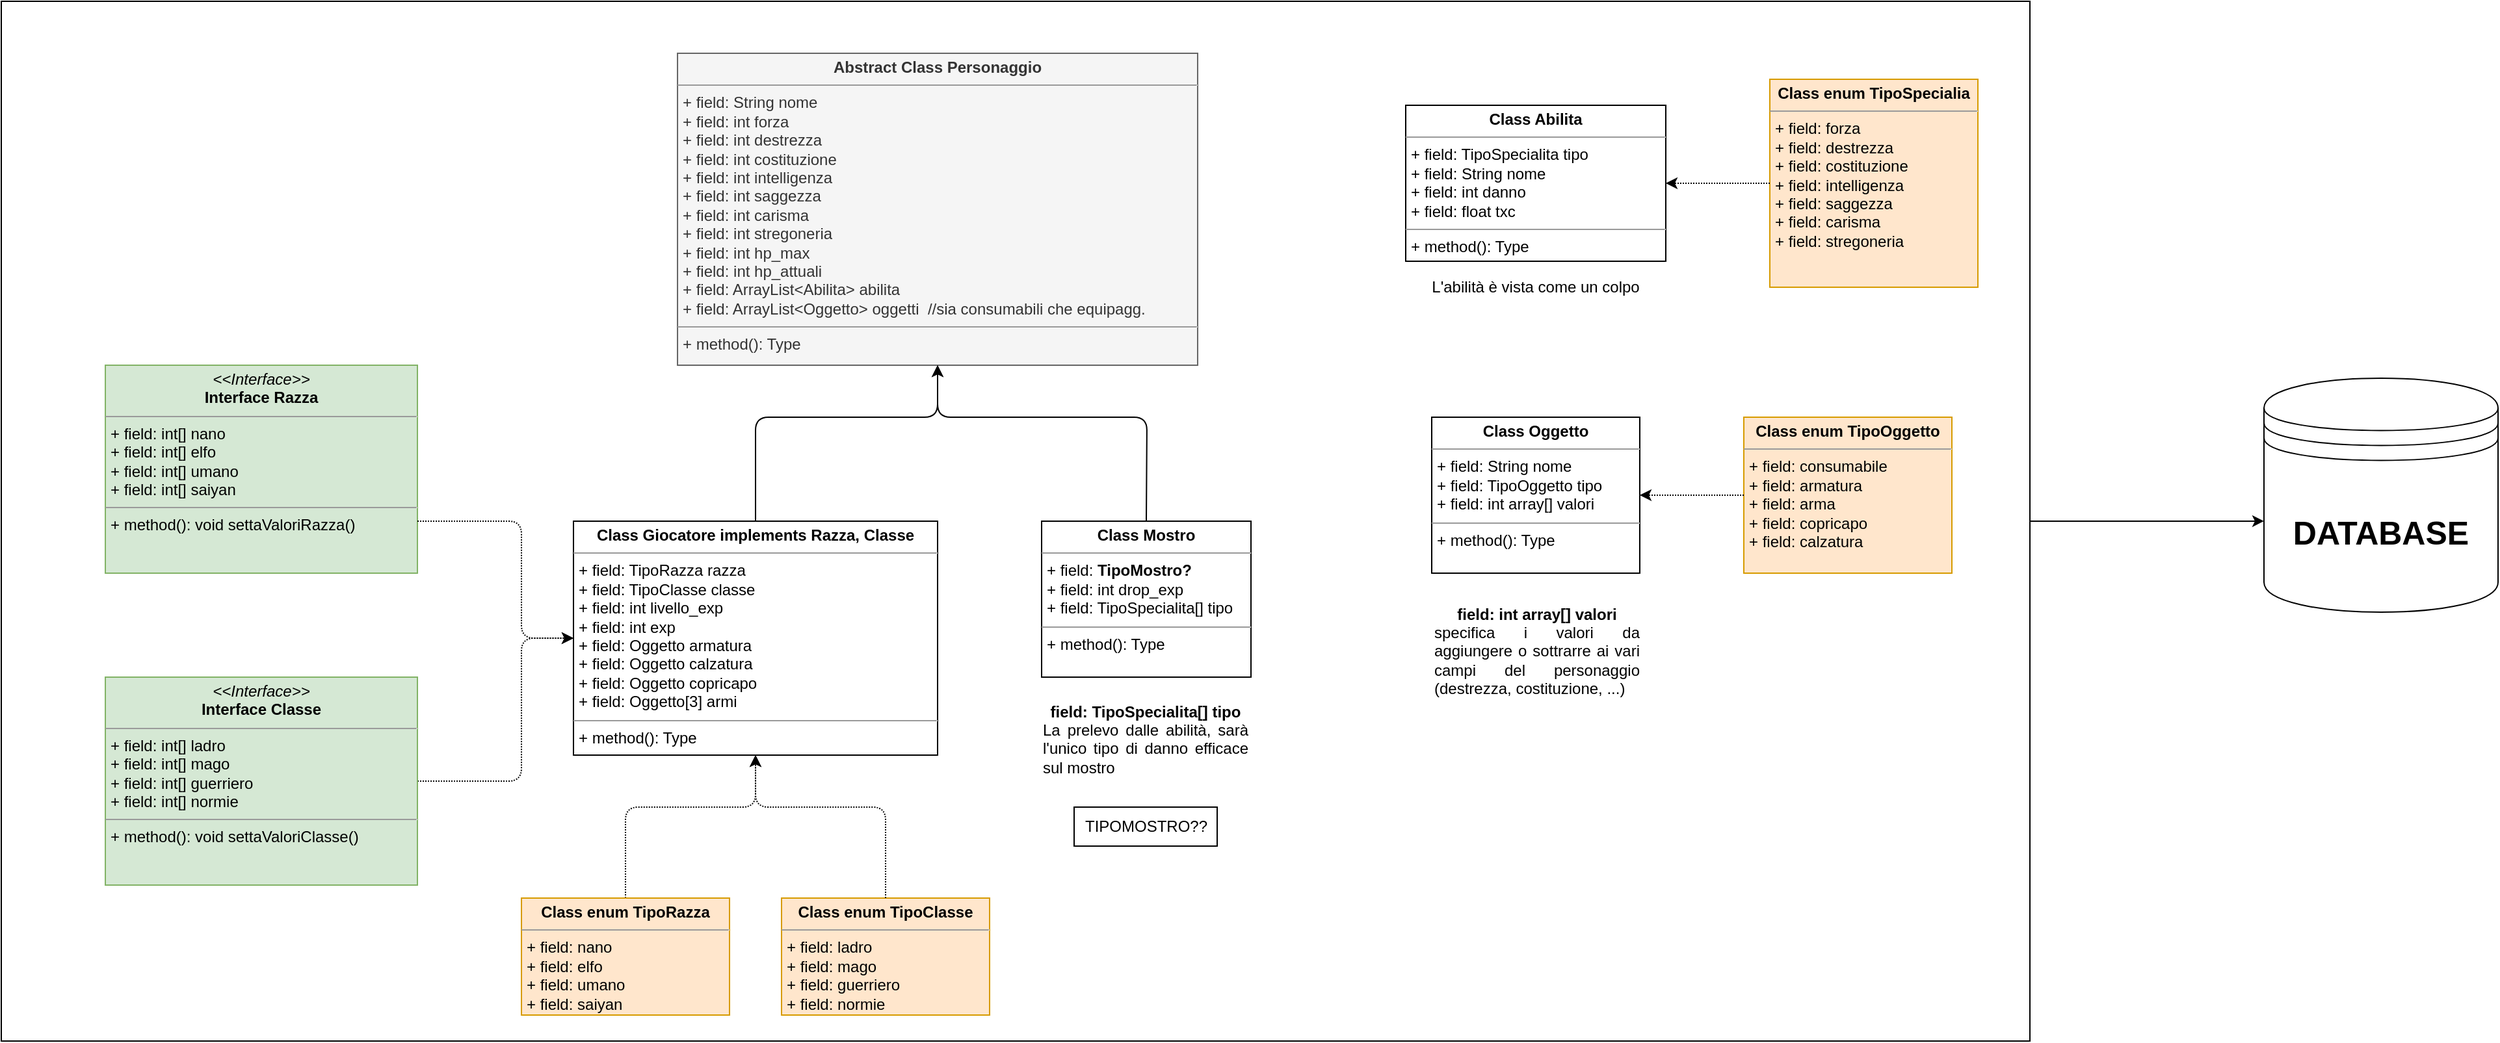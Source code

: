 <mxfile version="14.5.1" type="device"><diagram id="PpFdhZkzTtKQswlK1tEf" name="Pagina-1"><mxGraphModel dx="3299" dy="1215" grid="1" gridSize="10" guides="1" tooltips="1" connect="1" arrows="1" fold="1" page="1" pageScale="1" pageWidth="1169" pageHeight="827" math="0" shadow="0"><root><mxCell id="0"/><mxCell id="1" parent="0"/><mxCell id="NZSyM8BjI7ZHnASUAP0h-25" value="" style="rounded=0;whiteSpace=wrap;html=1;" vertex="1" parent="1"><mxGeometry x="-320" width="1560" height="800" as="geometry"/></mxCell><mxCell id="bzQ3OlqagobDSiWc3f1m-5" value="&lt;p style=&quot;margin: 0px ; margin-top: 4px ; text-align: center&quot;&gt;&lt;b&gt;Abstract Class Personaggio&lt;/b&gt;&lt;/p&gt;&lt;hr size=&quot;1&quot;&gt;&lt;p style=&quot;margin: 0px ; margin-left: 4px&quot;&gt;+ field: String nome&lt;/p&gt;&lt;p style=&quot;margin: 0px ; margin-left: 4px&quot;&gt;+ field: int forza&lt;br&gt;&lt;/p&gt;&lt;p style=&quot;margin: 0px ; margin-left: 4px&quot;&gt;+ field: int destrezza&lt;br&gt;&lt;/p&gt;&lt;p style=&quot;margin: 0px ; margin-left: 4px&quot;&gt;+ field: int costituzione&lt;br&gt;&lt;/p&gt;&lt;p style=&quot;margin: 0px ; margin-left: 4px&quot;&gt;+ field: int intelligenza&lt;br&gt;&lt;/p&gt;&lt;p style=&quot;margin: 0px ; margin-left: 4px&quot;&gt;+ field: int saggezza&lt;br&gt;&lt;/p&gt;&lt;p style=&quot;margin: 0px ; margin-left: 4px&quot;&gt;+ field: int carisma&lt;br&gt;&lt;/p&gt;&lt;p style=&quot;margin: 0px ; margin-left: 4px&quot;&gt;+ field: int stregoneria&lt;/p&gt;&lt;p style=&quot;margin: 0px ; margin-left: 4px&quot;&gt;+ field: int hp_max&lt;br&gt;&lt;/p&gt;&lt;p style=&quot;margin: 0px ; margin-left: 4px&quot;&gt;+ field: int hp_attuali&lt;br&gt;&lt;/p&gt;&lt;p style=&quot;margin: 0px ; margin-left: 4px&quot;&gt;+ field: ArrayList&amp;lt;Abilita&amp;gt; abilita&lt;br&gt;&lt;/p&gt;&lt;p style=&quot;margin: 0px ; margin-left: 4px&quot;&gt;+ field: ArrayList&amp;lt;Oggetto&amp;gt; oggetti&amp;nbsp; //sia consumabili che equipagg.&lt;br&gt;&lt;/p&gt;&lt;hr size=&quot;1&quot;&gt;&lt;p style=&quot;margin: 0px ; margin-left: 4px&quot;&gt;+ method(): Type&lt;/p&gt;" style="verticalAlign=top;align=left;overflow=fill;fontSize=12;fontFamily=Helvetica;html=1;fillColor=#f5f5f5;strokeColor=#666666;fontColor=#333333;" parent="1" vertex="1"><mxGeometry x="200" y="40" width="400" height="240" as="geometry"/></mxCell><mxCell id="bzQ3OlqagobDSiWc3f1m-7" value="&lt;p style=&quot;margin: 0px ; margin-top: 4px ; text-align: center&quot;&gt;&lt;b&gt;Class Giocatore implements Razza, Classe&lt;/b&gt;&lt;/p&gt;&lt;hr size=&quot;1&quot;&gt;&lt;p style=&quot;margin: 0px ; margin-left: 4px&quot;&gt;&lt;span&gt;+ field: TipoRazza razza&lt;/span&gt;&lt;br&gt;&lt;/p&gt;&lt;p style=&quot;margin: 0px ; margin-left: 4px&quot;&gt;+ field: TipoClasse classe&lt;span&gt;&lt;br&gt;&lt;/span&gt;&lt;/p&gt;&lt;p style=&quot;margin: 0px ; margin-left: 4px&quot;&gt;+ field: int livello_exp&lt;br&gt;&lt;/p&gt;&lt;p style=&quot;margin: 0px ; margin-left: 4px&quot;&gt;+ field: int exp&lt;br&gt;&lt;/p&gt;&lt;p style=&quot;margin: 0px ; margin-left: 4px&quot;&gt;+ field: Oggetto armatura&lt;br&gt;&lt;/p&gt;&lt;p style=&quot;margin: 0px ; margin-left: 4px&quot;&gt;+ field: Oggetto calzatura&lt;br&gt;&lt;/p&gt;&lt;p style=&quot;margin: 0px ; margin-left: 4px&quot;&gt;+ field: Oggetto copricapo&lt;br&gt;&lt;/p&gt;&lt;p style=&quot;margin: 0px ; margin-left: 4px&quot;&gt;+ field: Oggetto[3] armi&lt;br&gt;&lt;/p&gt;&lt;hr size=&quot;1&quot;&gt;&lt;p style=&quot;margin: 0px ; margin-left: 4px&quot;&gt;+ method(): Type&lt;/p&gt;" style="verticalAlign=top;align=left;overflow=fill;fontSize=12;fontFamily=Helvetica;html=1;" parent="1" vertex="1"><mxGeometry x="120" y="400" width="280" height="180" as="geometry"/></mxCell><mxCell id="bzQ3OlqagobDSiWc3f1m-8" value="&lt;p style=&quot;margin: 0px ; margin-top: 4px ; text-align: center&quot;&gt;&lt;b&gt;Class Mostro&lt;/b&gt;&lt;/p&gt;&lt;hr size=&quot;1&quot;&gt;&lt;p style=&quot;margin: 0px ; margin-left: 4px&quot;&gt;+ field: &lt;b&gt;TipoMostro?&lt;/b&gt;&lt;br&gt;+ field: int drop_exp&lt;br&gt;&lt;/p&gt;&lt;p style=&quot;margin: 0px ; margin-left: 4px&quot;&gt;+ field: TipoSpecialita[] tipo&amp;nbsp;&lt;/p&gt;&lt;hr size=&quot;1&quot;&gt;&lt;p style=&quot;margin: 0px ; margin-left: 4px&quot;&gt;+ method(): Type&lt;/p&gt;" style="verticalAlign=top;align=left;overflow=fill;fontSize=12;fontFamily=Helvetica;html=1;" parent="1" vertex="1"><mxGeometry x="480" y="400" width="161" height="120" as="geometry"/></mxCell><mxCell id="bzQ3OlqagobDSiWc3f1m-9" value="&lt;p style=&quot;margin: 0px ; margin-top: 4px ; text-align: center&quot;&gt;&lt;i&gt;&amp;lt;&amp;lt;Interface&amp;gt;&amp;gt;&lt;/i&gt;&lt;br&gt;&lt;b&gt;Interface Razza&lt;/b&gt;&lt;/p&gt;&lt;hr size=&quot;1&quot;&gt;&lt;p style=&quot;margin: 0px ; margin-left: 4px&quot;&gt;+&amp;nbsp;&lt;span&gt;field: int[] nano&lt;br&gt;&lt;/span&gt;&lt;/p&gt;&lt;p style=&quot;margin: 0px ; margin-left: 4px&quot;&gt;+&amp;nbsp;field: int[] elfo&lt;span&gt;&lt;br&gt;&lt;/span&gt;&lt;/p&gt;&lt;p style=&quot;margin: 0px ; margin-left: 4px&quot;&gt;+&amp;nbsp;field: int[] umano&lt;br&gt;&lt;/p&gt;&lt;p style=&quot;margin: 0px ; margin-left: 4px&quot;&gt;+&amp;nbsp;field: int[] saiyan&lt;br&gt;&lt;/p&gt;&lt;hr size=&quot;1&quot;&gt;&lt;p style=&quot;margin: 0px ; margin-left: 4px&quot;&gt;+ method(): void settaValoriRazza()&lt;/p&gt;" style="verticalAlign=top;align=left;overflow=fill;fontSize=12;fontFamily=Helvetica;html=1;fillColor=#d5e8d4;strokeColor=#82b366;" parent="1" vertex="1"><mxGeometry x="-240" y="280" width="240" height="160" as="geometry"/></mxCell><mxCell id="bzQ3OlqagobDSiWc3f1m-12" value="&lt;p style=&quot;margin: 0px ; margin-top: 4px ; text-align: center&quot;&gt;&lt;b&gt;Class Oggetto&lt;/b&gt;&lt;/p&gt;&lt;hr size=&quot;1&quot;&gt;&lt;p style=&quot;margin: 0px ; margin-left: 4px&quot;&gt;+ field: String nome&lt;br&gt;+ field: TipoOggetto tipo&lt;br&gt;&lt;/p&gt;&lt;p style=&quot;margin: 0px ; margin-left: 4px&quot;&gt;+ field: int array[] valori&lt;br&gt;&lt;/p&gt;&lt;hr size=&quot;1&quot;&gt;&lt;p style=&quot;margin: 0px ; margin-left: 4px&quot;&gt;+ method(): Type&lt;/p&gt;" style="verticalAlign=top;align=left;overflow=fill;fontSize=12;fontFamily=Helvetica;html=1;" parent="1" vertex="1"><mxGeometry x="780" y="320" width="160" height="120" as="geometry"/></mxCell><mxCell id="bzQ3OlqagobDSiWc3f1m-14" value="&lt;p style=&quot;margin: 0px ; margin-top: 4px ; text-align: center&quot;&gt;&lt;b&gt;Class enum TipoOggetto&lt;/b&gt;&lt;/p&gt;&lt;hr size=&quot;1&quot;&gt;&lt;p style=&quot;margin: 0px ; margin-left: 4px&quot;&gt;+ field: consumabile&lt;br&gt;&lt;/p&gt;&lt;p style=&quot;margin: 0px ; margin-left: 4px&quot;&gt;+ field: armatura&lt;br&gt;&lt;/p&gt;&lt;p style=&quot;margin: 0px ; margin-left: 4px&quot;&gt;+ field: arma&lt;/p&gt;&lt;p style=&quot;margin: 0px ; margin-left: 4px&quot;&gt;+ field: copricapo&lt;br&gt;&lt;/p&gt;&lt;p style=&quot;margin: 0px ; margin-left: 4px&quot;&gt;+ field: calzatura&amp;nbsp;&lt;/p&gt;" style="verticalAlign=top;align=left;overflow=fill;fontSize=12;fontFamily=Helvetica;html=1;fillColor=#ffe6cc;strokeColor=#d79b00;" parent="1" vertex="1"><mxGeometry x="1020" y="320" width="160" height="120" as="geometry"/></mxCell><mxCell id="bzQ3OlqagobDSiWc3f1m-17" value="&lt;div style=&quot;text-align: center&quot;&gt;&lt;b&gt;f&lt;/b&gt;&lt;span&gt;&lt;b&gt;ield: int array[] valori&lt;/b&gt;&lt;/span&gt;&lt;/div&gt;&lt;span&gt;&lt;div style=&quot;text-align: justify&quot;&gt;&lt;span&gt;specifica i valori da aggiungere o sottrarre ai vari campi del personaggio (destrezza, costituzione, ...)&lt;/span&gt;&lt;/div&gt;&lt;/span&gt;" style="text;html=1;strokeColor=none;fillColor=none;align=left;verticalAlign=middle;whiteSpace=wrap;rounded=0;" parent="1" vertex="1"><mxGeometry x="780" y="460" width="160" height="80" as="geometry"/></mxCell><mxCell id="bzQ3OlqagobDSiWc3f1m-18" value="&lt;p style=&quot;margin: 0px ; margin-top: 4px ; text-align: center&quot;&gt;&lt;b&gt;Class enum TipoRazza&lt;/b&gt;&lt;/p&gt;&lt;hr size=&quot;1&quot;&gt;&lt;p style=&quot;margin: 0px ; margin-left: 4px&quot;&gt;+ field: nano&lt;/p&gt;&lt;p style=&quot;margin: 0px ; margin-left: 4px&quot;&gt;+ field: elfo&lt;br&gt;&lt;/p&gt;&lt;p style=&quot;margin: 0px ; margin-left: 4px&quot;&gt;+ field: umano&lt;br&gt;&lt;/p&gt;&lt;p style=&quot;margin: 0px ; margin-left: 4px&quot;&gt;+ field: saiyan&lt;/p&gt;" style="verticalAlign=top;align=left;overflow=fill;fontSize=12;fontFamily=Helvetica;html=1;fillColor=#ffe6cc;strokeColor=#d79b00;" parent="1" vertex="1"><mxGeometry x="80" y="690" width="160" height="90" as="geometry"/></mxCell><mxCell id="bzQ3OlqagobDSiWc3f1m-19" value="&lt;p style=&quot;margin: 0px ; margin-top: 4px ; text-align: center&quot;&gt;&lt;b&gt;Class enum TipoClasse&lt;/b&gt;&lt;/p&gt;&lt;hr size=&quot;1&quot;&gt;&lt;p style=&quot;margin: 0px ; margin-left: 4px&quot;&gt;+ field: ladro&lt;/p&gt;&lt;p style=&quot;margin: 0px ; margin-left: 4px&quot;&gt;+ field: mago&lt;br&gt;&lt;/p&gt;&lt;p style=&quot;margin: 0px ; margin-left: 4px&quot;&gt;+ field: guerriero&lt;br&gt;&lt;/p&gt;&lt;p style=&quot;margin: 0px ; margin-left: 4px&quot;&gt;+ field: normie&lt;/p&gt;" style="verticalAlign=top;align=left;overflow=fill;fontSize=12;fontFamily=Helvetica;html=1;fillColor=#ffe6cc;strokeColor=#d79b00;" parent="1" vertex="1"><mxGeometry x="280" y="690" width="160" height="90" as="geometry"/></mxCell><mxCell id="bzQ3OlqagobDSiWc3f1m-20" value="&lt;p style=&quot;margin: 0px ; margin-top: 4px ; text-align: center&quot;&gt;&lt;b&gt;Class Abilita&lt;/b&gt;&lt;/p&gt;&lt;hr size=&quot;1&quot;&gt;&lt;p style=&quot;margin: 0px 0px 0px 4px&quot;&gt;+ field: TipoSpecialita tipo&lt;/p&gt;&lt;p style=&quot;margin: 0px 0px 0px 4px&quot;&gt;+ field: String nome&lt;/p&gt;&lt;p style=&quot;margin: 0px 0px 0px 4px&quot;&gt;+ field: int danno&lt;/p&gt;&lt;p style=&quot;margin: 0px ; margin-left: 4px&quot;&gt;+ field: float txc&lt;/p&gt;&lt;hr size=&quot;1&quot;&gt;&lt;p style=&quot;margin: 0px ; margin-left: 4px&quot;&gt;+ method(): Type&lt;/p&gt;" style="verticalAlign=top;align=left;overflow=fill;fontSize=12;fontFamily=Helvetica;html=1;" parent="1" vertex="1"><mxGeometry x="760" y="80" width="200" height="120" as="geometry"/></mxCell><mxCell id="mg963uwTNg0dpdjeQlxx-6" value="&lt;p style=&quot;margin: 0px ; margin-top: 4px ; text-align: center&quot;&gt;&lt;b&gt;Class enum TipoSpecialia&lt;/b&gt;&lt;/p&gt;&lt;hr size=&quot;1&quot;&gt;&lt;p style=&quot;border-color: var(--border-color); margin: 0px 0px 0px 4px;&quot;&gt;+ field: forza&lt;br style=&quot;border-color: var(--border-color);&quot;&gt;&lt;/p&gt;&lt;p style=&quot;border-color: var(--border-color); margin: 0px 0px 0px 4px;&quot;&gt;+ field: destrezza&lt;br style=&quot;border-color: var(--border-color);&quot;&gt;&lt;/p&gt;&lt;p style=&quot;border-color: var(--border-color); margin: 0px 0px 0px 4px;&quot;&gt;+ field: costituzione&lt;br style=&quot;border-color: var(--border-color);&quot;&gt;&lt;/p&gt;&lt;p style=&quot;border-color: var(--border-color); margin: 0px 0px 0px 4px;&quot;&gt;+ field: intelligenza&lt;br style=&quot;border-color: var(--border-color);&quot;&gt;&lt;/p&gt;&lt;p style=&quot;border-color: var(--border-color); margin: 0px 0px 0px 4px;&quot;&gt;+ field: saggezza&lt;br style=&quot;border-color: var(--border-color);&quot;&gt;&lt;/p&gt;&lt;p style=&quot;border-color: var(--border-color); margin: 0px 0px 0px 4px;&quot;&gt;+ field: carisma&lt;br style=&quot;border-color: var(--border-color);&quot;&gt;&lt;/p&gt;&lt;p style=&quot;border-color: var(--border-color); margin: 0px 0px 0px 4px;&quot;&gt;+ field: stregoneria&lt;/p&gt;" style="verticalAlign=top;align=left;overflow=fill;fontSize=12;fontFamily=Helvetica;html=1;fillColor=#ffe6cc;strokeColor=#d79b00;" parent="1" vertex="1"><mxGeometry x="1040" y="60" width="160" height="160" as="geometry"/></mxCell><mxCell id="mg963uwTNg0dpdjeQlxx-8" value="TIPOMOSTRO??" style="html=1;" parent="1" vertex="1"><mxGeometry x="505" y="620" width="110" height="30" as="geometry"/></mxCell><mxCell id="NZSyM8BjI7ZHnASUAP0h-1" value="&lt;span&gt;&lt;div&gt;&lt;span style=&quot;text-align: left&quot;&gt;&lt;b&gt;field: TipoSpecialita[] tipo&lt;/b&gt;&lt;/span&gt;&lt;br&gt;&lt;/div&gt;&lt;div style=&quot;text-align: justify&quot;&gt;&lt;span style=&quot;font-family: &amp;#34;helvetica&amp;#34;&quot;&gt;La prelevo dalle abilità,&amp;nbsp;&lt;/span&gt;&lt;span style=&quot;font-family: &amp;#34;helvetica&amp;#34;&quot;&gt;sarà l'unico tipo di danno&amp;nbsp;&lt;/span&gt;&lt;span style=&quot;font-family: &amp;#34;helvetica&amp;#34;&quot;&gt;efficace sul mostro&lt;/span&gt;&lt;/div&gt;&lt;/span&gt;&lt;div style=&quot;text-align: justify&quot;&gt;&lt;br&gt;&lt;/div&gt;" style="text;html=1;strokeColor=none;fillColor=none;align=center;verticalAlign=middle;whiteSpace=wrap;rounded=0;" vertex="1" parent="1"><mxGeometry x="480" y="540" width="160" height="70" as="geometry"/></mxCell><mxCell id="NZSyM8BjI7ZHnASUAP0h-2" value="" style="endArrow=classic;html=1;exitX=0.5;exitY=0;exitDx=0;exitDy=0;entryX=0.5;entryY=1;entryDx=0;entryDy=0;" edge="1" parent="1" source="bzQ3OlqagobDSiWc3f1m-7" target="bzQ3OlqagobDSiWc3f1m-5"><mxGeometry width="50" height="50" relative="1" as="geometry"><mxPoint x="140" y="390" as="sourcePoint"/><mxPoint x="400" y="320" as="targetPoint"/><Array as="points"><mxPoint x="260" y="320"/><mxPoint x="400" y="320"/></Array></mxGeometry></mxCell><mxCell id="NZSyM8BjI7ZHnASUAP0h-3" value="" style="endArrow=classic;html=1;exitX=0.5;exitY=0;exitDx=0;exitDy=0;entryX=0.5;entryY=1;entryDx=0;entryDy=0;" edge="1" parent="1" source="bzQ3OlqagobDSiWc3f1m-8" target="bzQ3OlqagobDSiWc3f1m-5"><mxGeometry width="50" height="50" relative="1" as="geometry"><mxPoint x="440" y="390" as="sourcePoint"/><mxPoint x="400" y="320" as="targetPoint"/><Array as="points"><mxPoint x="561" y="320"/><mxPoint x="400" y="320"/></Array></mxGeometry></mxCell><mxCell id="NZSyM8BjI7ZHnASUAP0h-8" value="" style="endArrow=classic;html=1;dashed=1;dashPattern=1 1;strokeWidth=1;exitX=1;exitY=0.5;exitDx=0;exitDy=0;entryX=0;entryY=0.5;entryDx=0;entryDy=0;" edge="1" parent="1" target="bzQ3OlqagobDSiWc3f1m-7"><mxGeometry width="50" height="50" relative="1" as="geometry"><mxPoint x="2.274e-13" y="400" as="sourcePoint"/><mxPoint x="100" y="490" as="targetPoint"/><Array as="points"><mxPoint x="80" y="400"/><mxPoint x="80" y="490"/></Array></mxGeometry></mxCell><mxCell id="NZSyM8BjI7ZHnASUAP0h-9" value="" style="endArrow=classic;html=1;dashed=1;dashPattern=1 1;strokeWidth=1;exitX=1;exitY=0.5;exitDx=0;exitDy=0;entryX=0;entryY=0.5;entryDx=0;entryDy=0;" edge="1" parent="1" target="bzQ3OlqagobDSiWc3f1m-7"><mxGeometry width="50" height="50" relative="1" as="geometry"><mxPoint x="2.274e-13" y="600" as="sourcePoint"/><mxPoint x="100" y="520" as="targetPoint"/><Array as="points"><mxPoint x="80" y="600"/><mxPoint x="80" y="490"/></Array></mxGeometry></mxCell><mxCell id="NZSyM8BjI7ZHnASUAP0h-11" value="&lt;div style=&quot;text-align: justify&quot;&gt;&lt;span&gt;L'abilità è vista come un colpo&lt;/span&gt;&lt;/div&gt;" style="text;html=1;strokeColor=none;fillColor=none;align=center;verticalAlign=middle;whiteSpace=wrap;rounded=0;" vertex="1" parent="1"><mxGeometry x="760" y="210" width="200" height="20" as="geometry"/></mxCell><mxCell id="NZSyM8BjI7ZHnASUAP0h-12" value="" style="endArrow=classic;html=1;strokeWidth=1;exitX=0;exitY=0.5;exitDx=0;exitDy=0;entryX=1;entryY=0.5;entryDx=0;entryDy=0;dashed=1;dashPattern=1 1;" edge="1" parent="1" source="mg963uwTNg0dpdjeQlxx-6" target="bzQ3OlqagobDSiWc3f1m-20"><mxGeometry width="50" height="50" relative="1" as="geometry"><mxPoint x="980" y="120" as="sourcePoint"/><mxPoint x="1030" y="70" as="targetPoint"/></mxGeometry></mxCell><mxCell id="NZSyM8BjI7ZHnASUAP0h-15" value="" style="endArrow=classic;html=1;dashed=1;dashPattern=1 1;strokeWidth=1;exitX=0.5;exitY=0;exitDx=0;exitDy=0;entryX=0.5;entryY=1;entryDx=0;entryDy=0;" edge="1" parent="1" source="bzQ3OlqagobDSiWc3f1m-18" target="bzQ3OlqagobDSiWc3f1m-7"><mxGeometry width="50" height="50" relative="1" as="geometry"><mxPoint x="140" y="670" as="sourcePoint"/><mxPoint x="190" y="620" as="targetPoint"/><Array as="points"><mxPoint x="160" y="620"/><mxPoint x="260" y="620"/></Array></mxGeometry></mxCell><mxCell id="NZSyM8BjI7ZHnASUAP0h-16" value="" style="endArrow=classic;html=1;dashed=1;dashPattern=1 1;strokeWidth=1;exitX=0.5;exitY=0;exitDx=0;exitDy=0;entryX=0.5;entryY=1;entryDx=0;entryDy=0;" edge="1" parent="1" source="bzQ3OlqagobDSiWc3f1m-19" target="bzQ3OlqagobDSiWc3f1m-7"><mxGeometry width="50" height="50" relative="1" as="geometry"><mxPoint x="250" y="650" as="sourcePoint"/><mxPoint x="270" y="600" as="targetPoint"/><Array as="points"><mxPoint x="360" y="620"/><mxPoint x="260" y="620"/></Array></mxGeometry></mxCell><mxCell id="NZSyM8BjI7ZHnASUAP0h-18" value="&lt;p style=&quot;margin: 0px ; margin-top: 4px ; text-align: center&quot;&gt;&lt;i&gt;&amp;lt;&amp;lt;Interface&amp;gt;&amp;gt;&lt;/i&gt;&lt;br&gt;&lt;b&gt;Interface Classe&lt;/b&gt;&lt;/p&gt;&lt;hr size=&quot;1&quot;&gt;&lt;p style=&quot;margin: 0px ; margin-left: 4px&quot;&gt;+&amp;nbsp;&lt;span&gt;field: int[] ladro&lt;br&gt;&lt;/span&gt;&lt;/p&gt;&lt;p style=&quot;margin: 0px ; margin-left: 4px&quot;&gt;+&amp;nbsp;field: int[] mago&lt;span&gt;&lt;br&gt;&lt;/span&gt;&lt;/p&gt;&lt;p style=&quot;margin: 0px ; margin-left: 4px&quot;&gt;+&amp;nbsp;field: int[] guerriero&lt;br&gt;&lt;/p&gt;&lt;p style=&quot;margin: 0px ; margin-left: 4px&quot;&gt;+&amp;nbsp;field: int[] normie&lt;br&gt;&lt;/p&gt;&lt;hr size=&quot;1&quot;&gt;&lt;p style=&quot;margin: 0px ; margin-left: 4px&quot;&gt;+ method(): void settaValoriClasse()&lt;/p&gt;" style="verticalAlign=top;align=left;overflow=fill;fontSize=12;fontFamily=Helvetica;html=1;fillColor=#d5e8d4;strokeColor=#82b366;" vertex="1" parent="1"><mxGeometry x="-240" y="520" width="240" height="160" as="geometry"/></mxCell><mxCell id="NZSyM8BjI7ZHnASUAP0h-19" value="&lt;p style=&quot;margin: 0px ; margin-top: 4px ; text-align: center&quot;&gt;&lt;b&gt;Class enum TipoRazza&lt;/b&gt;&lt;/p&gt;&lt;hr size=&quot;1&quot;&gt;&lt;p style=&quot;margin: 0px ; margin-left: 4px&quot;&gt;+ field: nano&lt;/p&gt;&lt;p style=&quot;margin: 0px ; margin-left: 4px&quot;&gt;+ field: elfo&lt;br&gt;&lt;/p&gt;&lt;p style=&quot;margin: 0px ; margin-left: 4px&quot;&gt;+ field: umano&lt;br&gt;&lt;/p&gt;&lt;p style=&quot;margin: 0px ; margin-left: 4px&quot;&gt;+ field: saiyan&lt;/p&gt;" style="verticalAlign=top;align=left;overflow=fill;fontSize=12;fontFamily=Helvetica;html=1;fillColor=#ffe6cc;strokeColor=#d79b00;" vertex="1" parent="1"><mxGeometry x="80" y="690" width="160" height="90" as="geometry"/></mxCell><mxCell id="NZSyM8BjI7ZHnASUAP0h-20" value="" style="endArrow=classic;html=1;dashed=1;dashPattern=1 1;strokeWidth=1;exitX=0;exitY=0.5;exitDx=0;exitDy=0;entryX=1;entryY=0.5;entryDx=0;entryDy=0;" edge="1" parent="1" source="bzQ3OlqagobDSiWc3f1m-14" target="bzQ3OlqagobDSiWc3f1m-12"><mxGeometry width="50" height="50" relative="1" as="geometry"><mxPoint x="950" y="320" as="sourcePoint"/><mxPoint x="1000" y="270" as="targetPoint"/></mxGeometry></mxCell><mxCell id="NZSyM8BjI7ZHnASUAP0h-22" value="&lt;b&gt;&lt;font style=&quot;font-size: 25px&quot;&gt;DATABASE&lt;/font&gt;&lt;/b&gt;" style="shape=datastore;whiteSpace=wrap;html=1;" vertex="1" parent="1"><mxGeometry x="1420" y="290" width="180" height="180" as="geometry"/></mxCell><mxCell id="NZSyM8BjI7ZHnASUAP0h-27" value="" style="endArrow=classic;html=1;strokeWidth=1;exitX=1;exitY=0.5;exitDx=0;exitDy=0;entryX=0;entryY=0.611;entryDx=0;entryDy=0;entryPerimeter=0;" edge="1" parent="1" source="NZSyM8BjI7ZHnASUAP0h-25" target="NZSyM8BjI7ZHnASUAP0h-22"><mxGeometry width="50" height="50" relative="1" as="geometry"><mxPoint x="1290" y="400" as="sourcePoint"/><mxPoint x="1410" y="400" as="targetPoint"/></mxGeometry></mxCell></root></mxGraphModel></diagram></mxfile>